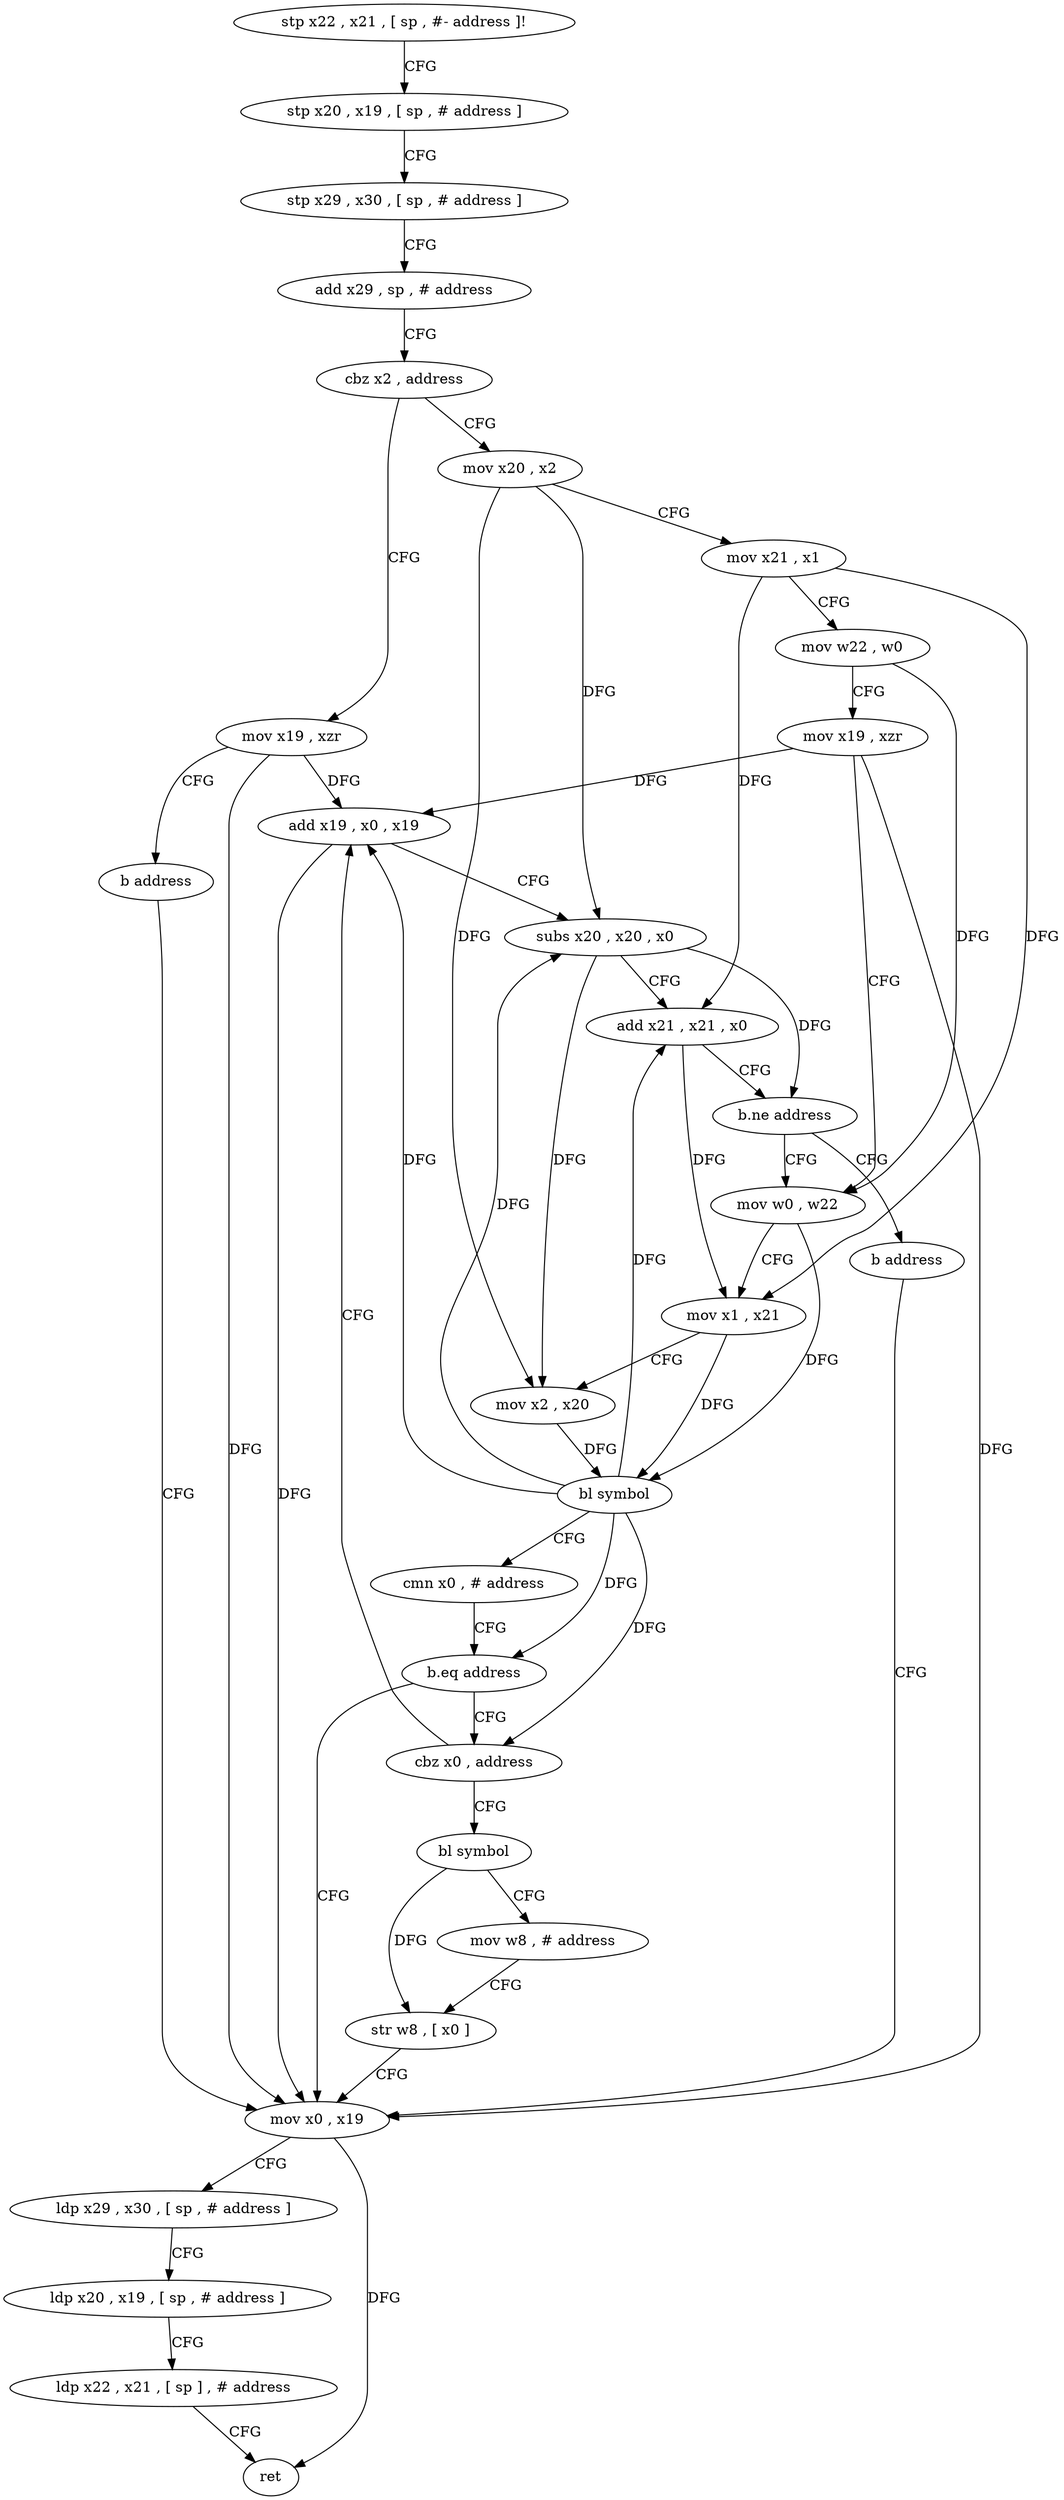 digraph "func" {
"4204332" [label = "stp x22 , x21 , [ sp , #- address ]!" ]
"4204336" [label = "stp x20 , x19 , [ sp , # address ]" ]
"4204340" [label = "stp x29 , x30 , [ sp , # address ]" ]
"4204344" [label = "add x29 , sp , # address" ]
"4204348" [label = "cbz x2 , address" ]
"4204416" [label = "mov x19 , xzr" ]
"4204352" [label = "mov x20 , x2" ]
"4204420" [label = "b address" ]
"4204436" [label = "mov x0 , x19" ]
"4204356" [label = "mov x21 , x1" ]
"4204360" [label = "mov w22 , w0" ]
"4204364" [label = "mov x19 , xzr" ]
"4204368" [label = "mov w0 , w22" ]
"4204440" [label = "ldp x29 , x30 , [ sp , # address ]" ]
"4204444" [label = "ldp x20 , x19 , [ sp , # address ]" ]
"4204448" [label = "ldp x22 , x21 , [ sp ] , # address" ]
"4204452" [label = "ret" ]
"4204392" [label = "cbz x0 , address" ]
"4204424" [label = "bl symbol" ]
"4204396" [label = "add x19 , x0 , x19" ]
"4204428" [label = "mov w8 , # address" ]
"4204432" [label = "str w8 , [ x0 ]" ]
"4204400" [label = "subs x20 , x20 , x0" ]
"4204404" [label = "add x21 , x21 , x0" ]
"4204408" [label = "b.ne address" ]
"4204412" [label = "b address" ]
"4204372" [label = "mov x1 , x21" ]
"4204376" [label = "mov x2 , x20" ]
"4204380" [label = "bl symbol" ]
"4204384" [label = "cmn x0 , # address" ]
"4204388" [label = "b.eq address" ]
"4204332" -> "4204336" [ label = "CFG" ]
"4204336" -> "4204340" [ label = "CFG" ]
"4204340" -> "4204344" [ label = "CFG" ]
"4204344" -> "4204348" [ label = "CFG" ]
"4204348" -> "4204416" [ label = "CFG" ]
"4204348" -> "4204352" [ label = "CFG" ]
"4204416" -> "4204420" [ label = "CFG" ]
"4204416" -> "4204436" [ label = "DFG" ]
"4204416" -> "4204396" [ label = "DFG" ]
"4204352" -> "4204356" [ label = "CFG" ]
"4204352" -> "4204376" [ label = "DFG" ]
"4204352" -> "4204400" [ label = "DFG" ]
"4204420" -> "4204436" [ label = "CFG" ]
"4204436" -> "4204440" [ label = "CFG" ]
"4204436" -> "4204452" [ label = "DFG" ]
"4204356" -> "4204360" [ label = "CFG" ]
"4204356" -> "4204372" [ label = "DFG" ]
"4204356" -> "4204404" [ label = "DFG" ]
"4204360" -> "4204364" [ label = "CFG" ]
"4204360" -> "4204368" [ label = "DFG" ]
"4204364" -> "4204368" [ label = "CFG" ]
"4204364" -> "4204436" [ label = "DFG" ]
"4204364" -> "4204396" [ label = "DFG" ]
"4204368" -> "4204372" [ label = "CFG" ]
"4204368" -> "4204380" [ label = "DFG" ]
"4204440" -> "4204444" [ label = "CFG" ]
"4204444" -> "4204448" [ label = "CFG" ]
"4204448" -> "4204452" [ label = "CFG" ]
"4204392" -> "4204424" [ label = "CFG" ]
"4204392" -> "4204396" [ label = "CFG" ]
"4204424" -> "4204428" [ label = "CFG" ]
"4204424" -> "4204432" [ label = "DFG" ]
"4204396" -> "4204400" [ label = "CFG" ]
"4204396" -> "4204436" [ label = "DFG" ]
"4204428" -> "4204432" [ label = "CFG" ]
"4204432" -> "4204436" [ label = "CFG" ]
"4204400" -> "4204404" [ label = "CFG" ]
"4204400" -> "4204376" [ label = "DFG" ]
"4204400" -> "4204408" [ label = "DFG" ]
"4204404" -> "4204408" [ label = "CFG" ]
"4204404" -> "4204372" [ label = "DFG" ]
"4204408" -> "4204368" [ label = "CFG" ]
"4204408" -> "4204412" [ label = "CFG" ]
"4204412" -> "4204436" [ label = "CFG" ]
"4204372" -> "4204376" [ label = "CFG" ]
"4204372" -> "4204380" [ label = "DFG" ]
"4204376" -> "4204380" [ label = "DFG" ]
"4204380" -> "4204384" [ label = "CFG" ]
"4204380" -> "4204388" [ label = "DFG" ]
"4204380" -> "4204392" [ label = "DFG" ]
"4204380" -> "4204396" [ label = "DFG" ]
"4204380" -> "4204400" [ label = "DFG" ]
"4204380" -> "4204404" [ label = "DFG" ]
"4204384" -> "4204388" [ label = "CFG" ]
"4204388" -> "4204436" [ label = "CFG" ]
"4204388" -> "4204392" [ label = "CFG" ]
}
